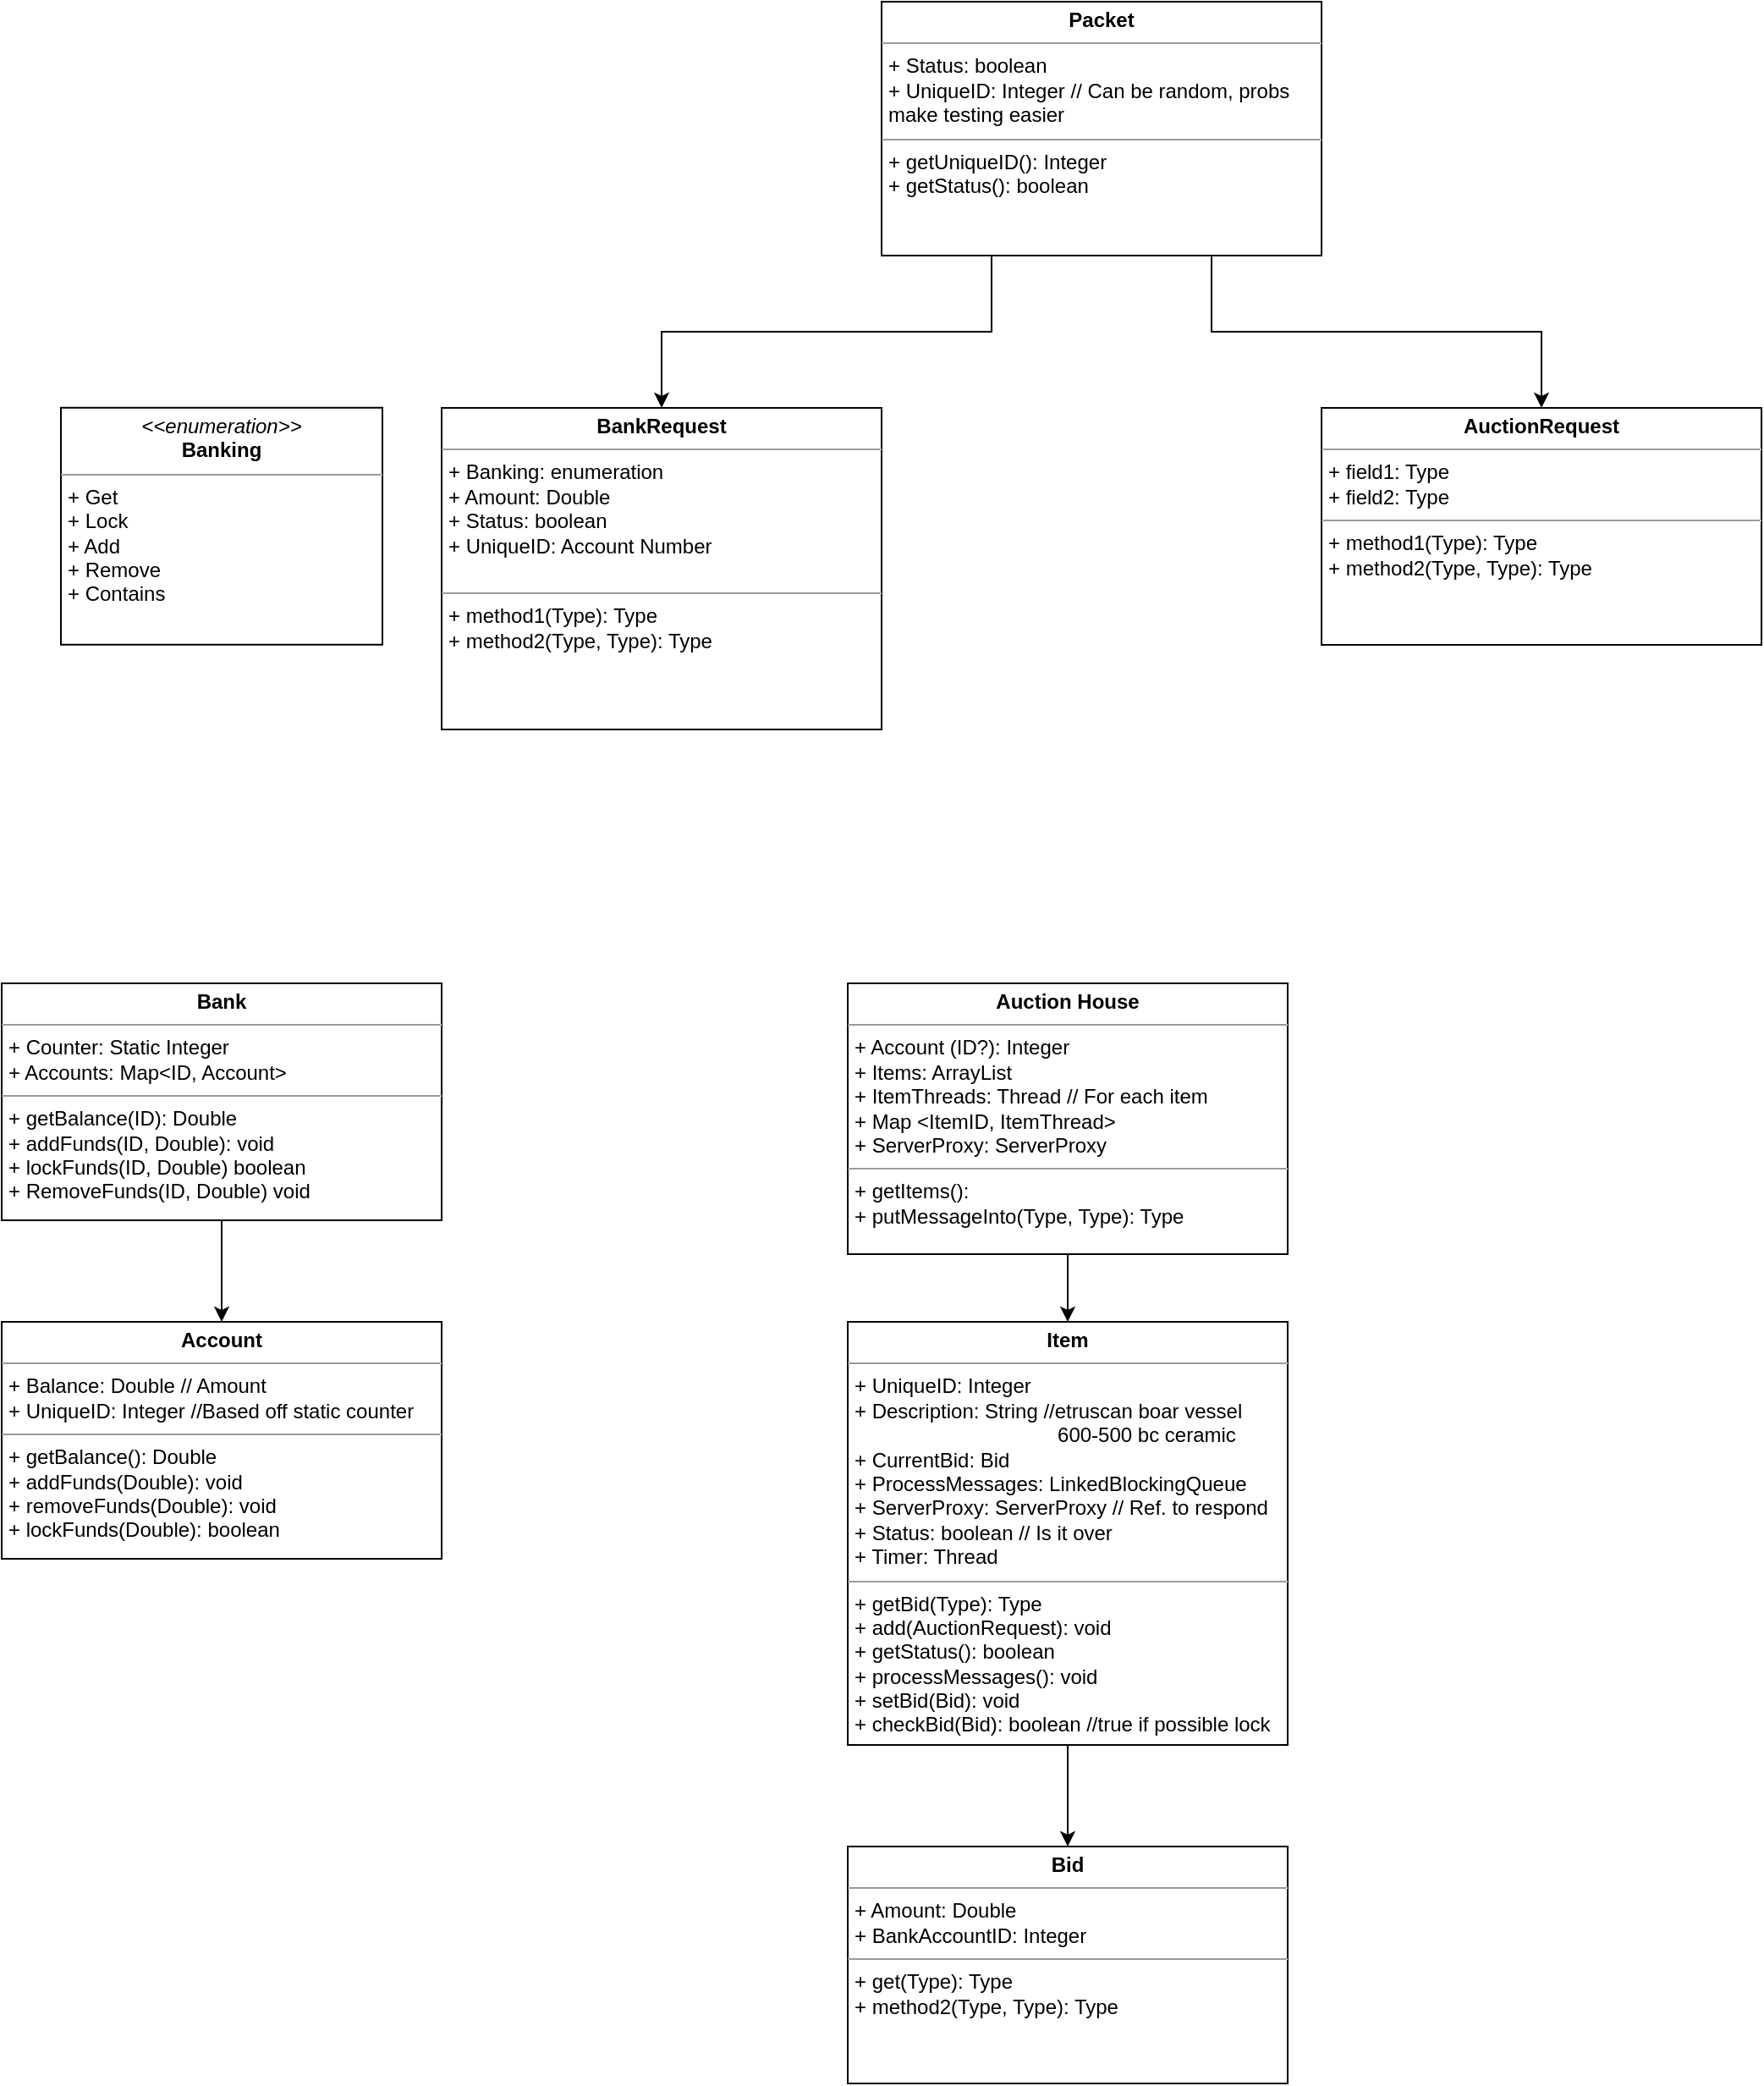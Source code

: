<mxfile version="10.6.1" type="device"><diagram id="tXJaOFqZZaASVUFwF4td" name="Page-1"><mxGraphModel dx="801" dy="1672" grid="1" gridSize="10" guides="1" tooltips="1" connect="1" arrows="1" fold="1" page="1" pageScale="1" pageWidth="850" pageHeight="1100" math="0" shadow="0"><root><mxCell id="0"/><mxCell id="1" parent="0"/><mxCell id="TC9-Ous9EeUF65LF9VtF-23" value="&lt;p style=&quot;margin: 0px ; margin-top: 4px ; text-align: center&quot;&gt;&lt;b&gt;Account&lt;/b&gt;&lt;/p&gt;&lt;hr size=&quot;1&quot;&gt;&lt;p style=&quot;margin: 0px ; margin-left: 4px&quot;&gt;+ Balance: Double // Amount&lt;br&gt;+ UniqueID: Integer //Based off static counter&lt;/p&gt;&lt;hr size=&quot;1&quot;&gt;&lt;p style=&quot;margin: 0px ; margin-left: 4px&quot;&gt;+ getBalance(): Double&lt;/p&gt;&lt;p style=&quot;margin: 0px ; margin-left: 4px&quot;&gt;+ addFunds(Double): void&lt;/p&gt;&lt;p style=&quot;margin: 0px ; margin-left: 4px&quot;&gt;+ removeFunds(Double): void&lt;br&gt;+ lockFunds(Double): boolean&lt;/p&gt;&lt;p style=&quot;margin: 0px ; margin-left: 4px&quot;&gt;&lt;br&gt;&lt;/p&gt;" style="verticalAlign=top;align=left;overflow=fill;fontSize=12;fontFamily=Helvetica;html=1;rounded=0;glass=0;" parent="1" vertex="1"><mxGeometry x="160" y="270" width="260" height="140" as="geometry"/></mxCell><mxCell id="wO1Ihtm8lH3ohbYUpjCt-1" style="edgeStyle=orthogonalEdgeStyle;rounded=0;orthogonalLoop=1;jettySize=auto;html=1;exitX=0.5;exitY=1;exitDx=0;exitDy=0;entryX=0.5;entryY=0;entryDx=0;entryDy=0;" edge="1" parent="1" source="TC9-Ous9EeUF65LF9VtF-24" target="TC9-Ous9EeUF65LF9VtF-23"><mxGeometry relative="1" as="geometry"/></mxCell><mxCell id="TC9-Ous9EeUF65LF9VtF-24" value="&lt;p style=&quot;margin: 0px ; margin-top: 4px ; text-align: center&quot;&gt;&lt;b&gt;Bank&lt;/b&gt;&lt;/p&gt;&lt;hr size=&quot;1&quot;&gt;&lt;p style=&quot;margin: 0px ; margin-left: 4px&quot;&gt;+ Counter: Static Integer&lt;br&gt;+ Accounts: Map&amp;lt;ID, Account&amp;gt;&lt;/p&gt;&lt;hr size=&quot;1&quot;&gt;&lt;p style=&quot;margin: 0px ; margin-left: 4px&quot;&gt;+ getBalance(ID): Double&lt;br&gt;+ addFunds(ID, Double): void&lt;/p&gt;&lt;p style=&quot;margin: 0px ; margin-left: 4px&quot;&gt;+ lockFunds(ID, Double) boolean&lt;/p&gt;&lt;p style=&quot;margin: 0px ; margin-left: 4px&quot;&gt;+ RemoveFunds(ID, Double) void&lt;/p&gt;" style="verticalAlign=top;align=left;overflow=fill;fontSize=12;fontFamily=Helvetica;html=1;rounded=0;glass=0;" parent="1" vertex="1"><mxGeometry x="160" y="70" width="260" height="140" as="geometry"/></mxCell><mxCell id="wO1Ihtm8lH3ohbYUpjCt-6" style="edgeStyle=orthogonalEdgeStyle;rounded=0;orthogonalLoop=1;jettySize=auto;html=1;exitX=0.5;exitY=1;exitDx=0;exitDy=0;" edge="1" parent="1" source="wO1Ihtm8lH3ohbYUpjCt-2" target="wO1Ihtm8lH3ohbYUpjCt-3"><mxGeometry relative="1" as="geometry"/></mxCell><mxCell id="wO1Ihtm8lH3ohbYUpjCt-2" value="&lt;p style=&quot;margin: 0px ; margin-top: 4px ; text-align: center&quot;&gt;&lt;b&gt;Auction House&lt;/b&gt;&lt;/p&gt;&lt;hr size=&quot;1&quot;&gt;&lt;p style=&quot;margin: 0px ; margin-left: 4px&quot;&gt;+ Account (ID?): Integer&amp;nbsp;&lt;br&gt;&lt;span&gt;+ Items: ArrayList&lt;/span&gt;&lt;br&gt;&lt;/p&gt;&lt;p style=&quot;margin: 0px ; margin-left: 4px&quot;&gt;&lt;span&gt;+ ItemThreads: Thread // For each item&lt;/span&gt;&lt;/p&gt;&lt;p style=&quot;margin: 0px ; margin-left: 4px&quot;&gt;&lt;span&gt;+ Map &amp;lt;ItemID, ItemThread&amp;gt;&lt;/span&gt;&lt;/p&gt;&lt;p style=&quot;margin: 0px ; margin-left: 4px&quot;&gt;&lt;span&gt;+ ServerProxy: ServerProxy&lt;/span&gt;&lt;/p&gt;&lt;hr size=&quot;1&quot;&gt;&lt;p style=&quot;margin: 0px ; margin-left: 4px&quot;&gt;+ getItems():&amp;nbsp;&lt;br&gt;+ putMessageInto(Type, Type): Type&lt;/p&gt;&lt;p style=&quot;margin: 0px ; margin-left: 4px&quot;&gt;&lt;br&gt;&lt;/p&gt;" style="verticalAlign=top;align=left;overflow=fill;fontSize=12;fontFamily=Helvetica;html=1;" vertex="1" parent="1"><mxGeometry x="660" y="70" width="260" height="160" as="geometry"/></mxCell><mxCell id="wO1Ihtm8lH3ohbYUpjCt-7" style="edgeStyle=orthogonalEdgeStyle;rounded=0;orthogonalLoop=1;jettySize=auto;html=1;exitX=0.5;exitY=1;exitDx=0;exitDy=0;entryX=0.5;entryY=0;entryDx=0;entryDy=0;" edge="1" parent="1" source="wO1Ihtm8lH3ohbYUpjCt-3" target="wO1Ihtm8lH3ohbYUpjCt-4"><mxGeometry relative="1" as="geometry"/></mxCell><mxCell id="wO1Ihtm8lH3ohbYUpjCt-3" value="&lt;p style=&quot;margin: 0px ; margin-top: 4px ; text-align: center&quot;&gt;&lt;b&gt;Item&lt;/b&gt;&lt;/p&gt;&lt;hr size=&quot;1&quot;&gt;&lt;p style=&quot;margin: 0px ; margin-left: 4px&quot;&gt;+ UniqueID: Integer&lt;/p&gt;&lt;p style=&quot;margin: 0px ; margin-left: 4px&quot;&gt;+ Description: String //etruscan boar vessel&lt;/p&gt;&lt;p style=&quot;margin: 0px ; margin-left: 4px&quot;&gt;&amp;nbsp; &amp;nbsp; &amp;nbsp; &amp;nbsp; &amp;nbsp; &amp;nbsp; &amp;nbsp; &amp;nbsp; &amp;nbsp; &amp;nbsp; &amp;nbsp; &amp;nbsp; &amp;nbsp; &amp;nbsp; &amp;nbsp; &amp;nbsp; &amp;nbsp; &amp;nbsp; 600-500 bc ceramic&lt;br&gt;+ CurrentBid: Bid&lt;/p&gt;&lt;p style=&quot;margin: 0px ; margin-left: 4px&quot;&gt;+ ProcessMessages: LinkedBlockingQueue&lt;/p&gt;&lt;p style=&quot;margin: 0px ; margin-left: 4px&quot;&gt;+ ServerProxy: ServerProxy // Ref. to respond&lt;/p&gt;&lt;p style=&quot;margin: 0px ; margin-left: 4px&quot;&gt;+ Status: boolean // Is it over&lt;/p&gt;&lt;p style=&quot;margin: 0px ; margin-left: 4px&quot;&gt;+ Timer: Thread&amp;nbsp;&lt;/p&gt;&lt;hr size=&quot;1&quot;&gt;&lt;p style=&quot;margin: 0px ; margin-left: 4px&quot;&gt;+ getBid(Type): Type&lt;br&gt;+ add(AuctionRequest): void&lt;/p&gt;&lt;p style=&quot;margin: 0px ; margin-left: 4px&quot;&gt;+ getStatus(): boolean&lt;/p&gt;&lt;p style=&quot;margin: 0px ; margin-left: 4px&quot;&gt;+ processMessages(): void&lt;/p&gt;&lt;p style=&quot;margin: 0px ; margin-left: 4px&quot;&gt;+ setBid(Bid): void&amp;nbsp;&lt;/p&gt;&lt;p style=&quot;margin: 0px ; margin-left: 4px&quot;&gt;+ checkBid(Bid): boolean //true if possible lock&lt;/p&gt;&lt;p style=&quot;margin: 0px ; margin-left: 4px&quot;&gt;&lt;br&gt;&lt;/p&gt;&lt;p style=&quot;margin: 0px ; margin-left: 4px&quot;&gt;&lt;br&gt;&lt;/p&gt;" style="verticalAlign=top;align=left;overflow=fill;fontSize=12;fontFamily=Helvetica;html=1;" vertex="1" parent="1"><mxGeometry x="660" y="270" width="260" height="250" as="geometry"/></mxCell><mxCell id="wO1Ihtm8lH3ohbYUpjCt-4" value="&lt;p style=&quot;margin: 0px ; margin-top: 4px ; text-align: center&quot;&gt;&lt;b&gt;Bid&lt;/b&gt;&lt;/p&gt;&lt;hr size=&quot;1&quot;&gt;&lt;p style=&quot;margin: 0px ; margin-left: 4px&quot;&gt;+ Amount: Double&lt;br&gt;+ BankAccountID: Integer&lt;/p&gt;&lt;hr size=&quot;1&quot;&gt;&lt;p style=&quot;margin: 0px ; margin-left: 4px&quot;&gt;+ get(Type): Type&lt;br&gt;+ method2(Type, Type): Type&lt;/p&gt;" style="verticalAlign=top;align=left;overflow=fill;fontSize=12;fontFamily=Helvetica;html=1;" vertex="1" parent="1"><mxGeometry x="660" y="580" width="260" height="140" as="geometry"/></mxCell><mxCell id="wO1Ihtm8lH3ohbYUpjCt-11" style="edgeStyle=orthogonalEdgeStyle;rounded=0;orthogonalLoop=1;jettySize=auto;html=1;exitX=0.25;exitY=1;exitDx=0;exitDy=0;entryX=0.5;entryY=0;entryDx=0;entryDy=0;" edge="1" parent="1" source="wO1Ihtm8lH3ohbYUpjCt-8" target="wO1Ihtm8lH3ohbYUpjCt-9"><mxGeometry relative="1" as="geometry"/></mxCell><mxCell id="wO1Ihtm8lH3ohbYUpjCt-12" style="edgeStyle=orthogonalEdgeStyle;rounded=0;orthogonalLoop=1;jettySize=auto;html=1;exitX=0.75;exitY=1;exitDx=0;exitDy=0;entryX=0.5;entryY=0;entryDx=0;entryDy=0;" edge="1" parent="1" source="wO1Ihtm8lH3ohbYUpjCt-8" target="wO1Ihtm8lH3ohbYUpjCt-10"><mxGeometry relative="1" as="geometry"/></mxCell><mxCell id="wO1Ihtm8lH3ohbYUpjCt-8" value="&lt;p style=&quot;margin: 0px ; margin-top: 4px ; text-align: center&quot;&gt;&lt;b&gt;Packet&lt;/b&gt;&lt;/p&gt;&lt;hr size=&quot;1&quot;&gt;&lt;p style=&quot;margin: 0px ; margin-left: 4px&quot;&gt;+ Status: boolean&lt;br&gt;+ UniqueID: Integer // Can be random, probs&amp;nbsp;&lt;/p&gt;&lt;p style=&quot;margin: 0px ; margin-left: 4px&quot;&gt;make testing easier&lt;/p&gt;&lt;hr size=&quot;1&quot;&gt;&lt;p style=&quot;margin: 0px ; margin-left: 4px&quot;&gt;+ getUniqueID(): Integer&lt;br&gt;+ getStatus(): boolean&lt;/p&gt;" style="verticalAlign=top;align=left;overflow=fill;fontSize=12;fontFamily=Helvetica;html=1;" vertex="1" parent="1"><mxGeometry x="680" y="-510" width="260" height="150" as="geometry"/></mxCell><mxCell id="wO1Ihtm8lH3ohbYUpjCt-9" value="&lt;p style=&quot;margin: 0px ; margin-top: 4px ; text-align: center&quot;&gt;&lt;b&gt;BankRequest&lt;/b&gt;&lt;/p&gt;&lt;hr size=&quot;1&quot;&gt;&lt;p style=&quot;margin: 0px ; margin-left: 4px&quot;&gt;+ Banking: enumeration&lt;br&gt;+ Amount: Double&lt;/p&gt;&lt;p style=&quot;margin: 0px ; margin-left: 4px&quot;&gt;+ Status: boolean&lt;/p&gt;&lt;p style=&quot;margin: 0px ; margin-left: 4px&quot;&gt;+ UniqueID: Account Number&lt;/p&gt;&lt;p style=&quot;margin: 0px ; margin-left: 4px&quot;&gt;&lt;br&gt;&lt;/p&gt;&lt;hr size=&quot;1&quot;&gt;&lt;p style=&quot;margin: 0px ; margin-left: 4px&quot;&gt;+ method1(Type): Type&lt;br&gt;+ method2(Type, Type): Type&lt;/p&gt;" style="verticalAlign=top;align=left;overflow=fill;fontSize=12;fontFamily=Helvetica;html=1;" vertex="1" parent="1"><mxGeometry x="420" y="-270" width="260" height="190" as="geometry"/></mxCell><mxCell id="wO1Ihtm8lH3ohbYUpjCt-10" value="&lt;p style=&quot;margin: 0px ; margin-top: 4px ; text-align: center&quot;&gt;&lt;b&gt;AuctionRequest&lt;/b&gt;&lt;/p&gt;&lt;hr size=&quot;1&quot;&gt;&lt;p style=&quot;margin: 0px ; margin-left: 4px&quot;&gt;+ field1: Type&lt;br&gt;+ field2: Type&lt;/p&gt;&lt;hr size=&quot;1&quot;&gt;&lt;p style=&quot;margin: 0px ; margin-left: 4px&quot;&gt;+ method1(Type): Type&lt;br&gt;+ method2(Type, Type): Type&lt;/p&gt;" style="verticalAlign=top;align=left;overflow=fill;fontSize=12;fontFamily=Helvetica;html=1;" vertex="1" parent="1"><mxGeometry x="940" y="-270" width="260" height="140" as="geometry"/></mxCell><mxCell id="wO1Ihtm8lH3ohbYUpjCt-21" value="&lt;p style=&quot;margin: 0px ; margin-top: 4px ; text-align: center&quot;&gt;&lt;i&gt;&amp;lt;&amp;lt;enumeration&amp;gt;&amp;gt;&lt;/i&gt;&lt;br&gt;&lt;b&gt;Banking&lt;/b&gt;&lt;/p&gt;&lt;hr size=&quot;1&quot;&gt;&lt;p style=&quot;margin: 0px ; margin-left: 4px&quot;&gt;+ Get&lt;br&gt;+ Lock&lt;/p&gt;&lt;p style=&quot;margin: 0px ; margin-left: 4px&quot;&gt;+ Add&lt;br&gt;+ Remove&lt;/p&gt;&lt;p style=&quot;margin: 0px ; margin-left: 4px&quot;&gt;+ Contains&lt;/p&gt;" style="verticalAlign=top;align=left;overflow=fill;fontSize=12;fontFamily=Helvetica;html=1;" vertex="1" parent="1"><mxGeometry x="195" y="-270.1" width="190" height="140" as="geometry"/></mxCell></root></mxGraphModel></diagram></mxfile>